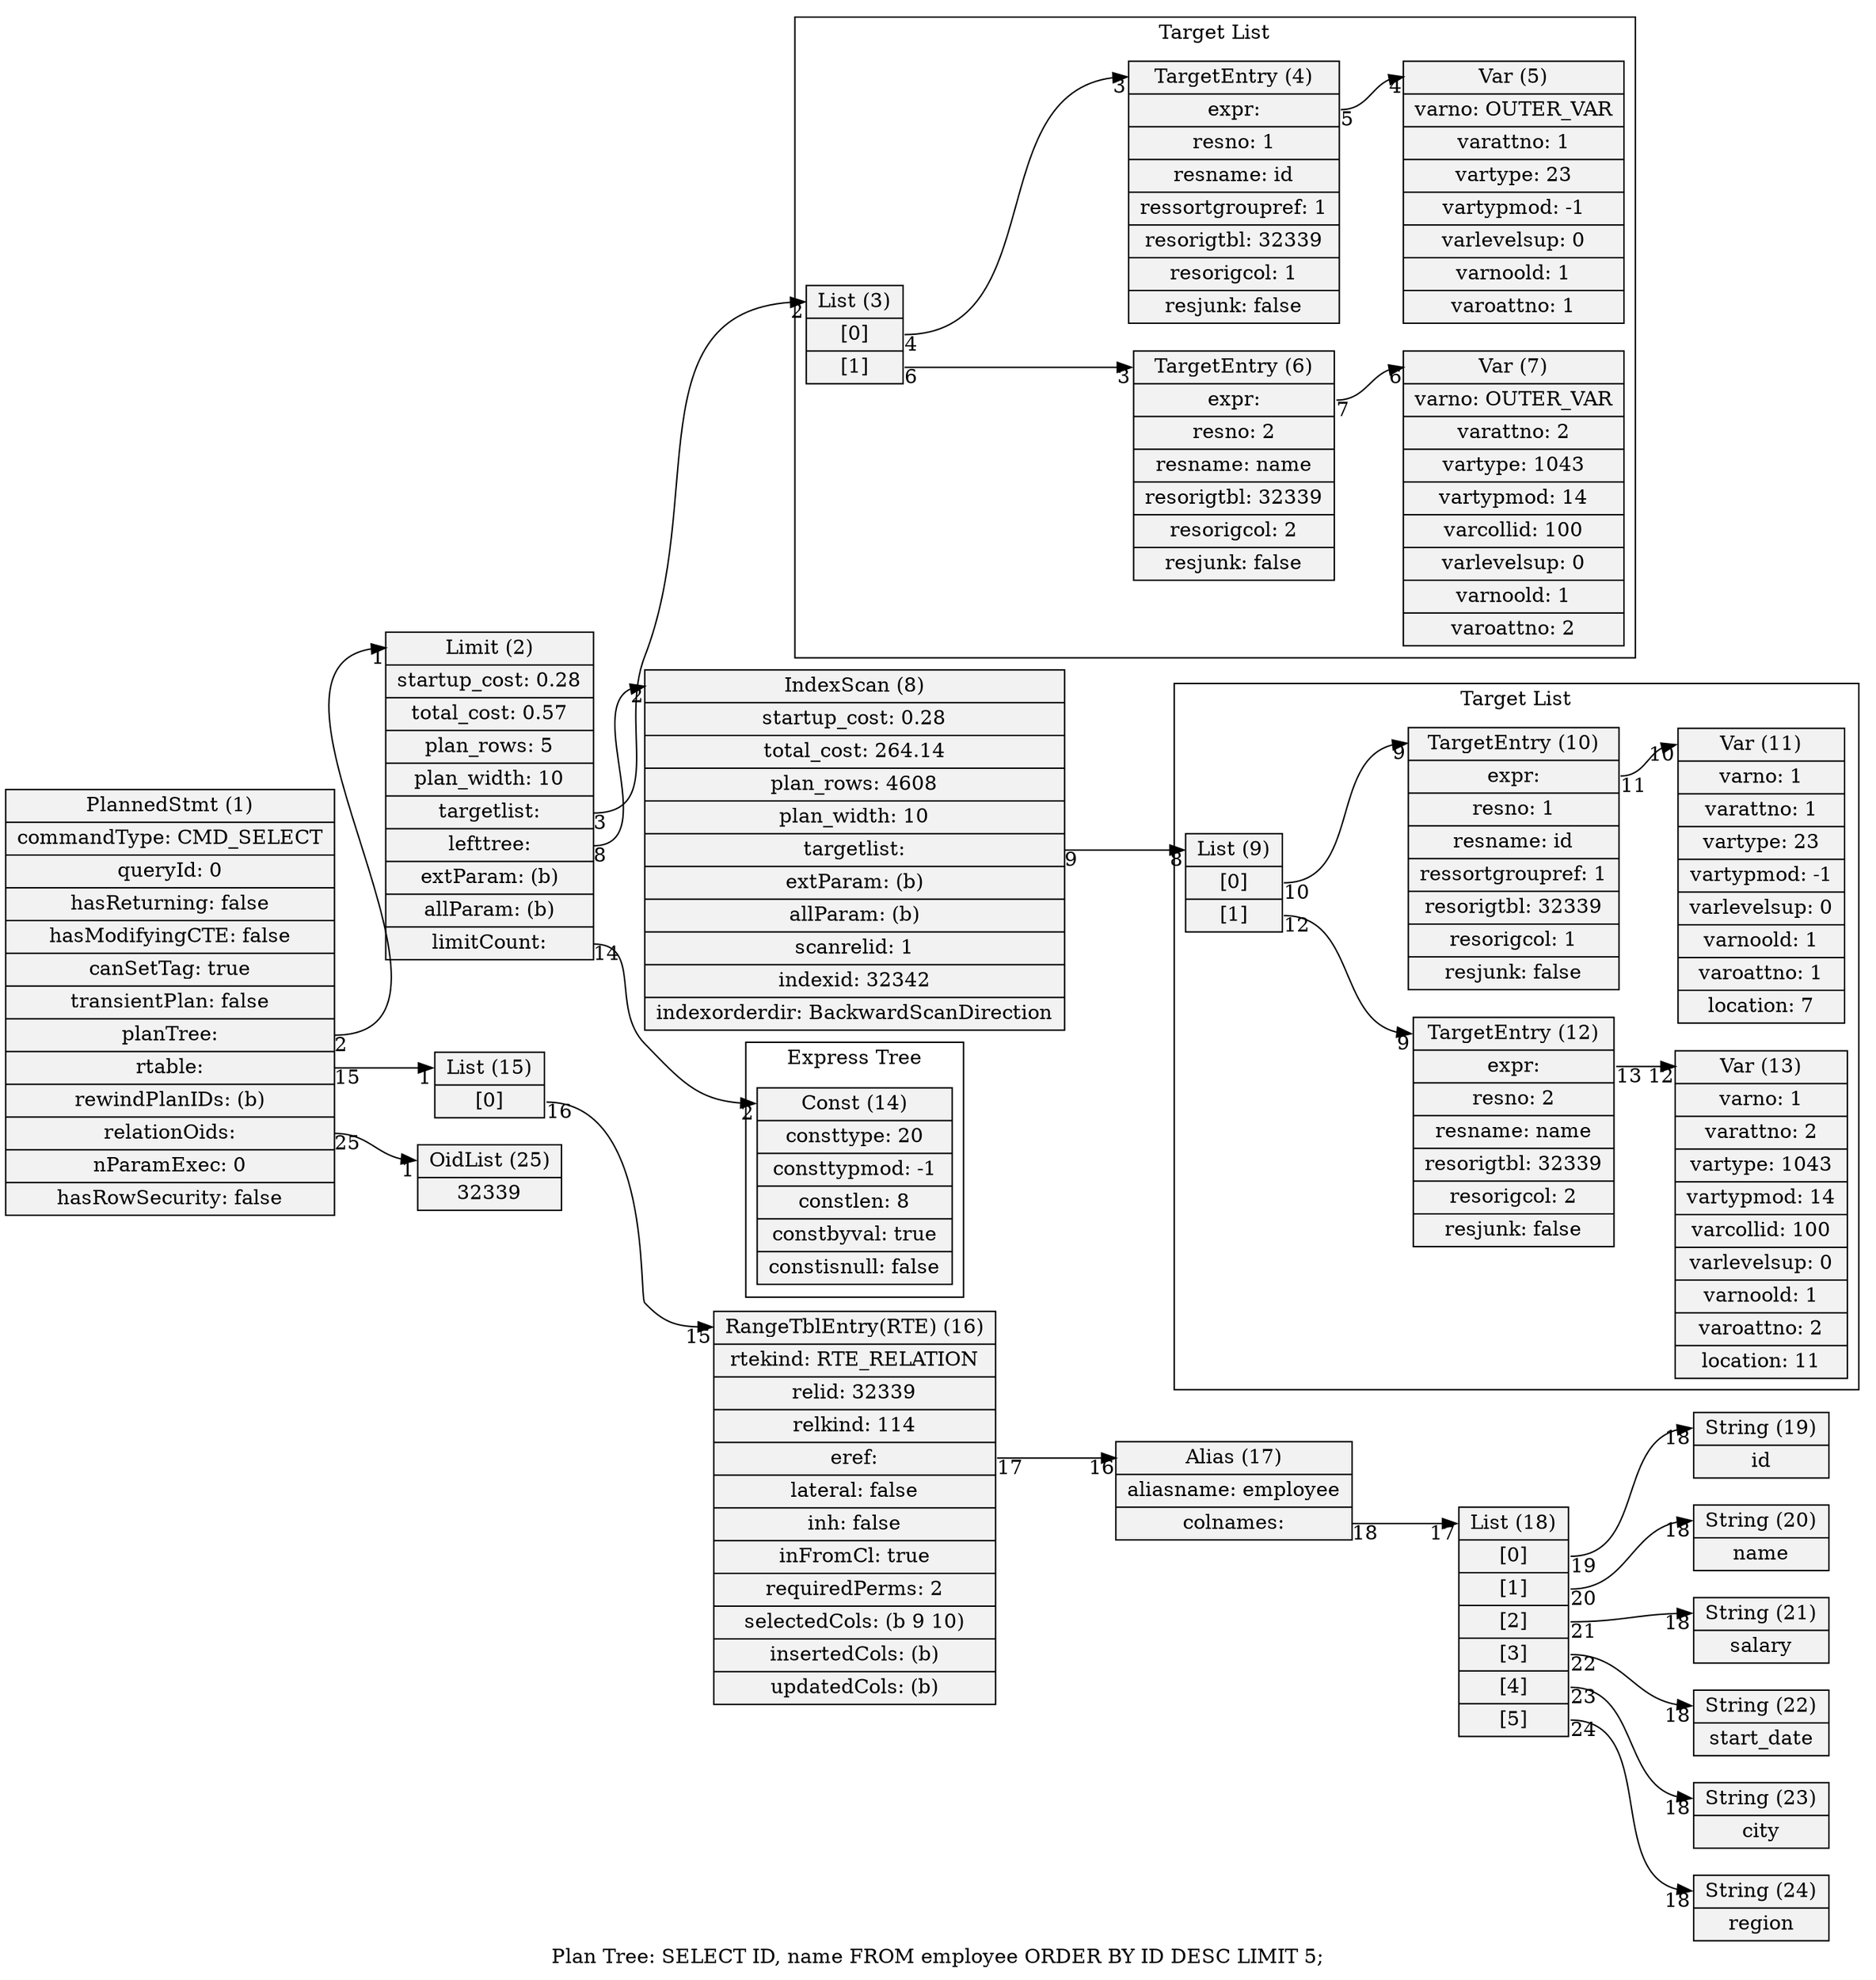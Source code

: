 digraph {
graph [rankdir = "LR", label = "Plan Tree: SELECT ID, name FROM employee ORDER BY ID DESC LIMIT 5;"]
node  [shape=record,style=filled,fillcolor=gray95]
edge  [arrowtail=empty]
16[label = "<head> RangeTblEntry(RTE) (16)|rtekind: RTE_RELATION|relid: 32339|relkind: 114|<eref> eref: |lateral: false|inh: false|inFromCl: true|requiredPerms: 2|selectedCols: (b 9 10)|insertedCols: (b)|updatedCols: (b)"]
17[label = "<head> Alias (17)|aliasname: employee|<colnames> colnames: "]
8[label = "<head> IndexScan (8)|startup_cost: 0.28|total_cost: 264.14|plan_rows: 4608|plan_width: 10|<targetlist> targetlist: |extParam: (b)|allParam: (b)|scanrelid: 1|indexid: 32342|indexorderdir: BackwardScanDirection"]
19[label = "<head> String (19)|id"]
18[label = "<head> List (18)|<1> [0]|<2> [1]|<3> [2]|<4> [3]|<5> [4]|<6> [5]"]
20[label = "<head> String (20)|name"]
21[label = "<head> String (21)|salary"]
22[label = "<head> String (22)|start_date"]
23[label = "<head> String (23)|city"]
24[label = "<head> String (24)|region"]
2[label = "<head> Limit (2)|startup_cost: 0.28|total_cost: 0.57|plan_rows: 5|plan_width: 10|<targetlist> targetlist: |<lefttree> lefttree: |extParam: (b)|allParam: (b)|<limitCount> limitCount: "]
15[label = "<head> List (15)|<1> [0]"]
25[label = "<head> OidList (25)|32339 "]
1[label = "<head> PlannedStmt (1)|commandType: CMD_SELECT|queryId: 0|hasReturning: false|hasModifyingCTE: false|canSetTag: true|transientPlan: false|<planTree> planTree: |<rtable> rtable: |rewindPlanIDs: (b)|<relationOids> relationOids: |nParamExec: 0|hasRowSecurity: false"]

16:eref -> 17:head [headlabel = "16", taillabel = "17"]
17:colnames -> 18:head [headlabel = "17", taillabel = "18"]
8:targetlist -> 9:head [headlabel = "8", taillabel = "9"]
18:1 -> 19:head [headlabel = "18", taillabel = "19"]
18:2 -> 20:head [headlabel = "18", taillabel = "20"]
18:3 -> 21:head [headlabel = "18", taillabel = "21"]
18:4 -> 22:head [headlabel = "18", taillabel = "22"]
18:5 -> 23:head [headlabel = "18", taillabel = "23"]
18:6 -> 24:head [headlabel = "18", taillabel = "24"]
2:lefttree -> 8:head [headlabel = "2", taillabel = "8"]
2:limitCount -> 14:head [headlabel = "2", taillabel = "14"]
2:targetlist -> 3:head [headlabel = "2", taillabel = "3"]
15:1 -> 16:head [headlabel = "15", taillabel = "16"]
1:planTree -> 2:head [headlabel = "1", taillabel = "2"]
1:rtable -> 15:head [headlabel = "1", taillabel = "15"]
1:relationOids -> 25:head [headlabel = "1", taillabel = "25"]

subgraph cluster_0 {
	label = "Target List";
	10[label = "<head> TargetEntry (10)|<expr> expr: |resno: 1|resname: id|ressortgroupref: 1|resorigtbl: 32339|resorigcol: 1|resjunk: false"]
	11[label = "<head> Var (11)|varno: 1|varattno: 1|vartype: 23|vartypmod: -1|varlevelsup: 0|varnoold: 1|varoattno: 1|location: 7"]
	9[label = "<head> List (9)|<1> [0]|<2> [1]"]
	12[label = "<head> TargetEntry (12)|<expr> expr: |resno: 2|resname: name|resorigtbl: 32339|resorigcol: 2|resjunk: false"]
	13[label = "<head> Var (13)|varno: 1|varattno: 2|vartype: 1043|vartypmod: 14|varcollid: 100|varlevelsup: 0|varnoold: 1|varoattno: 2|location: 11"]

	10:expr -> 11:head [headlabel = "10", taillabel = "11"]
	9:1 -> 10:head [headlabel = "9", taillabel = "10"]
	9:2 -> 12:head [headlabel = "9", taillabel = "12"]
	12:expr -> 13:head [headlabel = "12", taillabel = "13"]
}

subgraph cluster_1 {
	label = "Express Tree";
	14[label = "<head> Const (14)|consttype: 20|consttypmod: -1|constlen: 8|constbyval: true|constisnull: false"]

}

subgraph cluster_2 {
	label = "Target List";
	5[label = "<head> Var (5)|varno: OUTER_VAR|varattno: 1|vartype: 23|vartypmod: -1|varlevelsup: 0|varnoold: 1|varoattno: 1"]
	4[label = "<head> TargetEntry (4)|<expr> expr: |resno: 1|resname: id|ressortgroupref: 1|resorigtbl: 32339|resorigcol: 1|resjunk: false"]
	3[label = "<head> List (3)|<1> [0]|<2> [1]"]
	7[label = "<head> Var (7)|varno: OUTER_VAR|varattno: 2|vartype: 1043|vartypmod: 14|varcollid: 100|varlevelsup: 0|varnoold: 1|varoattno: 2"]
	6[label = "<head> TargetEntry (6)|<expr> expr: |resno: 2|resname: name|resorigtbl: 32339|resorigcol: 2|resjunk: false"]

	4:expr -> 5:head [headlabel = "4", taillabel = "5"]
	3:1 -> 4:head [headlabel = "3", taillabel = "4"]
	3:2 -> 6:head [headlabel = "3", taillabel = "6"]
	6:expr -> 7:head [headlabel = "6", taillabel = "7"]
}

}

